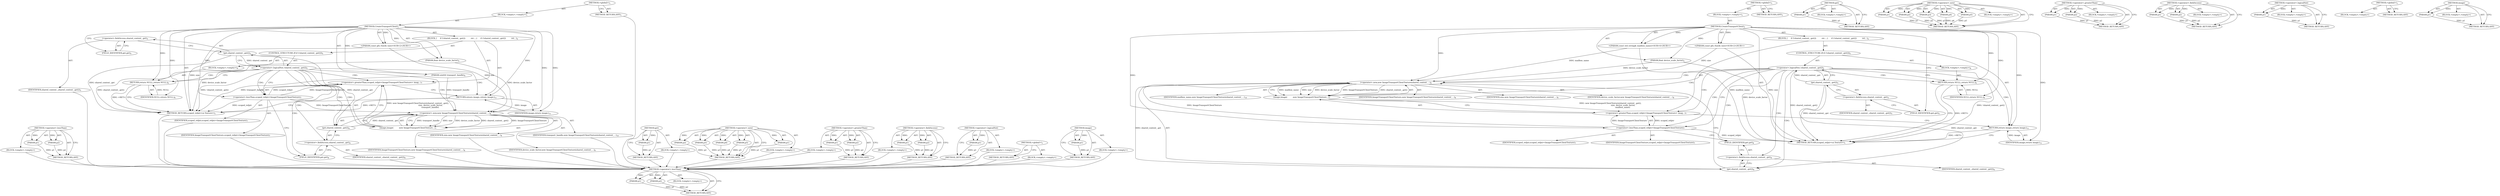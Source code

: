 digraph "image" {
vulnerable_81 [label=<(METHOD,&lt;operator&gt;.lessThan)>];
vulnerable_82 [label=<(PARAM,p1)>];
vulnerable_83 [label=<(PARAM,p2)>];
vulnerable_84 [label=<(BLOCK,&lt;empty&gt;,&lt;empty&gt;)>];
vulnerable_85 [label=<(METHOD_RETURN,ANY)>];
vulnerable_6 [label=<(METHOD,&lt;global&gt;)<SUB>1</SUB>>];
vulnerable_7 [label=<(BLOCK,&lt;empty&gt;,&lt;empty&gt;)<SUB>1</SUB>>];
vulnerable_8 [label=<(METHOD,CreateTransportClient)<SUB>1</SUB>>];
vulnerable_9 [label="<(PARAM,const gfx::Size&amp; size)<SUB>2</SUB>>"];
vulnerable_10 [label=<(PARAM,float device_scale_factor)<SUB>3</SUB>>];
vulnerable_11 [label=<(PARAM,uint64 transport_handle)<SUB>4</SUB>>];
vulnerable_12 [label=<(BLOCK,{
     if (!shared_context_.get())
         ret...,{
     if (!shared_context_.get())
         ret...)<SUB>4</SUB>>];
vulnerable_13 [label=<(CONTROL_STRUCTURE,IF,if (!shared_context_.get()))<SUB>5</SUB>>];
vulnerable_14 [label=<(&lt;operator&gt;.logicalNot,!shared_context_.get())<SUB>5</SUB>>];
vulnerable_15 [label=<(get,shared_context_.get())<SUB>5</SUB>>];
vulnerable_16 [label=<(&lt;operator&gt;.fieldAccess,shared_context_.get)<SUB>5</SUB>>];
vulnerable_17 [label=<(IDENTIFIER,shared_context_,shared_context_.get())<SUB>5</SUB>>];
vulnerable_18 [label=<(FIELD_IDENTIFIER,get,get)<SUB>5</SUB>>];
vulnerable_19 [label=<(BLOCK,&lt;empty&gt;,&lt;empty&gt;)<SUB>6</SUB>>];
vulnerable_20 [label=<(RETURN,return NULL;,return NULL;)<SUB>6</SUB>>];
vulnerable_21 [label=<(IDENTIFIER,NULL,return NULL;)<SUB>6</SUB>>];
vulnerable_22 [label=<(&lt;operator&gt;.greaterThan,scoped_refptr&lt;ImageTransportClientTexture&gt; imag...)<SUB>7</SUB>>];
vulnerable_23 [label=<(&lt;operator&gt;.lessThan,scoped_refptr&lt;ImageTransportClientTexture)<SUB>7</SUB>>];
vulnerable_24 [label=<(IDENTIFIER,scoped_refptr,scoped_refptr&lt;ImageTransportClientTexture)<SUB>7</SUB>>];
vulnerable_25 [label=<(IDENTIFIER,ImageTransportClientTexture,scoped_refptr&lt;ImageTransportClientTexture)<SUB>7</SUB>>];
vulnerable_26 [label=<(image,image(
         new ImageTransportClientTexture...)<SUB>7</SUB>>];
vulnerable_27 [label=<(&lt;operator&gt;.new,new ImageTransportClientTexture(shared_context_...)<SUB>8</SUB>>];
vulnerable_28 [label=<(IDENTIFIER,ImageTransportClientTexture,new ImageTransportClientTexture(shared_context_...)<SUB>8</SUB>>];
vulnerable_29 [label=<(get,shared_context_.get())<SUB>8</SUB>>];
vulnerable_30 [label=<(&lt;operator&gt;.fieldAccess,shared_context_.get)<SUB>8</SUB>>];
vulnerable_31 [label=<(IDENTIFIER,shared_context_,shared_context_.get())<SUB>8</SUB>>];
vulnerable_32 [label=<(FIELD_IDENTIFIER,get,get)<SUB>8</SUB>>];
vulnerable_33 [label=<(IDENTIFIER,size,new ImageTransportClientTexture(shared_context_...)<SUB>9</SUB>>];
vulnerable_34 [label=<(IDENTIFIER,device_scale_factor,new ImageTransportClientTexture(shared_context_...)<SUB>9</SUB>>];
vulnerable_35 [label=<(IDENTIFIER,transport_handle,new ImageTransportClientTexture(shared_context_...)<SUB>10</SUB>>];
vulnerable_36 [label=<(RETURN,return image;,return image;)<SUB>11</SUB>>];
vulnerable_37 [label=<(IDENTIFIER,image,return image;)<SUB>11</SUB>>];
vulnerable_38 [label=<(METHOD_RETURN,scoped_refptr&lt;ui.Texture&gt;)<SUB>1</SUB>>];
vulnerable_40 [label=<(METHOD_RETURN,ANY)<SUB>1</SUB>>];
vulnerable_67 [label=<(METHOD,get)>];
vulnerable_68 [label=<(PARAM,p1)>];
vulnerable_69 [label=<(BLOCK,&lt;empty&gt;,&lt;empty&gt;)>];
vulnerable_70 [label=<(METHOD_RETURN,ANY)>];
vulnerable_90 [label=<(METHOD,&lt;operator&gt;.new)>];
vulnerable_91 [label=<(PARAM,p1)>];
vulnerable_92 [label=<(PARAM,p2)>];
vulnerable_93 [label=<(PARAM,p3)>];
vulnerable_94 [label=<(PARAM,p4)>];
vulnerable_95 [label=<(PARAM,p5)>];
vulnerable_96 [label=<(BLOCK,&lt;empty&gt;,&lt;empty&gt;)>];
vulnerable_97 [label=<(METHOD_RETURN,ANY)>];
vulnerable_76 [label=<(METHOD,&lt;operator&gt;.greaterThan)>];
vulnerable_77 [label=<(PARAM,p1)>];
vulnerable_78 [label=<(PARAM,p2)>];
vulnerable_79 [label=<(BLOCK,&lt;empty&gt;,&lt;empty&gt;)>];
vulnerable_80 [label=<(METHOD_RETURN,ANY)>];
vulnerable_71 [label=<(METHOD,&lt;operator&gt;.fieldAccess)>];
vulnerable_72 [label=<(PARAM,p1)>];
vulnerable_73 [label=<(PARAM,p2)>];
vulnerable_74 [label=<(BLOCK,&lt;empty&gt;,&lt;empty&gt;)>];
vulnerable_75 [label=<(METHOD_RETURN,ANY)>];
vulnerable_63 [label=<(METHOD,&lt;operator&gt;.logicalNot)>];
vulnerable_64 [label=<(PARAM,p1)>];
vulnerable_65 [label=<(BLOCK,&lt;empty&gt;,&lt;empty&gt;)>];
vulnerable_66 [label=<(METHOD_RETURN,ANY)>];
vulnerable_57 [label=<(METHOD,&lt;global&gt;)<SUB>1</SUB>>];
vulnerable_58 [label=<(BLOCK,&lt;empty&gt;,&lt;empty&gt;)>];
vulnerable_59 [label=<(METHOD_RETURN,ANY)>];
vulnerable_86 [label=<(METHOD,image)>];
vulnerable_87 [label=<(PARAM,p1)>];
vulnerable_88 [label=<(BLOCK,&lt;empty&gt;,&lt;empty&gt;)>];
vulnerable_89 [label=<(METHOD_RETURN,ANY)>];
fixed_81 [label=<(METHOD,&lt;operator&gt;.lessThan)>];
fixed_82 [label=<(PARAM,p1)>];
fixed_83 [label=<(PARAM,p2)>];
fixed_84 [label=<(BLOCK,&lt;empty&gt;,&lt;empty&gt;)>];
fixed_85 [label=<(METHOD_RETURN,ANY)>];
fixed_6 [label=<(METHOD,&lt;global&gt;)<SUB>1</SUB>>];
fixed_7 [label=<(BLOCK,&lt;empty&gt;,&lt;empty&gt;)<SUB>1</SUB>>];
fixed_8 [label=<(METHOD,CreateTransportClient)<SUB>1</SUB>>];
fixed_9 [label="<(PARAM,const gfx::Size&amp; size)<SUB>2</SUB>>"];
fixed_10 [label=<(PARAM,float device_scale_factor)<SUB>3</SUB>>];
fixed_11 [label="<(PARAM,const std::string&amp; mailbox_name)<SUB>4</SUB>>"];
fixed_12 [label=<(BLOCK,{
     if (!shared_context_.get())
         ret...,{
     if (!shared_context_.get())
         ret...)<SUB>4</SUB>>];
fixed_13 [label=<(CONTROL_STRUCTURE,IF,if (!shared_context_.get()))<SUB>5</SUB>>];
fixed_14 [label=<(&lt;operator&gt;.logicalNot,!shared_context_.get())<SUB>5</SUB>>];
fixed_15 [label=<(get,shared_context_.get())<SUB>5</SUB>>];
fixed_16 [label=<(&lt;operator&gt;.fieldAccess,shared_context_.get)<SUB>5</SUB>>];
fixed_17 [label=<(IDENTIFIER,shared_context_,shared_context_.get())<SUB>5</SUB>>];
fixed_18 [label=<(FIELD_IDENTIFIER,get,get)<SUB>5</SUB>>];
fixed_19 [label=<(BLOCK,&lt;empty&gt;,&lt;empty&gt;)<SUB>6</SUB>>];
fixed_20 [label=<(RETURN,return NULL;,return NULL;)<SUB>6</SUB>>];
fixed_21 [label=<(IDENTIFIER,NULL,return NULL;)<SUB>6</SUB>>];
fixed_22 [label=<(&lt;operator&gt;.greaterThan,scoped_refptr&lt;ImageTransportClientTexture&gt; imag...)<SUB>7</SUB>>];
fixed_23 [label=<(&lt;operator&gt;.lessThan,scoped_refptr&lt;ImageTransportClientTexture)<SUB>7</SUB>>];
fixed_24 [label=<(IDENTIFIER,scoped_refptr,scoped_refptr&lt;ImageTransportClientTexture)<SUB>7</SUB>>];
fixed_25 [label=<(IDENTIFIER,ImageTransportClientTexture,scoped_refptr&lt;ImageTransportClientTexture)<SUB>7</SUB>>];
fixed_26 [label=<(image,image(
         new ImageTransportClientTexture...)<SUB>7</SUB>>];
fixed_27 [label=<(&lt;operator&gt;.new,new ImageTransportClientTexture(shared_context_...)<SUB>8</SUB>>];
fixed_28 [label=<(IDENTIFIER,ImageTransportClientTexture,new ImageTransportClientTexture(shared_context_...)<SUB>8</SUB>>];
fixed_29 [label=<(get,shared_context_.get())<SUB>8</SUB>>];
fixed_30 [label=<(&lt;operator&gt;.fieldAccess,shared_context_.get)<SUB>8</SUB>>];
fixed_31 [label=<(IDENTIFIER,shared_context_,shared_context_.get())<SUB>8</SUB>>];
fixed_32 [label=<(FIELD_IDENTIFIER,get,get)<SUB>8</SUB>>];
fixed_33 [label=<(IDENTIFIER,size,new ImageTransportClientTexture(shared_context_...)<SUB>9</SUB>>];
fixed_34 [label=<(IDENTIFIER,device_scale_factor,new ImageTransportClientTexture(shared_context_...)<SUB>9</SUB>>];
fixed_35 [label=<(IDENTIFIER,mailbox_name,new ImageTransportClientTexture(shared_context_...)<SUB>10</SUB>>];
fixed_36 [label=<(RETURN,return image;,return image;)<SUB>11</SUB>>];
fixed_37 [label=<(IDENTIFIER,image,return image;)<SUB>11</SUB>>];
fixed_38 [label=<(METHOD_RETURN,scoped_refptr&lt;ui.Texture&gt;)<SUB>1</SUB>>];
fixed_40 [label=<(METHOD_RETURN,ANY)<SUB>1</SUB>>];
fixed_67 [label=<(METHOD,get)>];
fixed_68 [label=<(PARAM,p1)>];
fixed_69 [label=<(BLOCK,&lt;empty&gt;,&lt;empty&gt;)>];
fixed_70 [label=<(METHOD_RETURN,ANY)>];
fixed_90 [label=<(METHOD,&lt;operator&gt;.new)>];
fixed_91 [label=<(PARAM,p1)>];
fixed_92 [label=<(PARAM,p2)>];
fixed_93 [label=<(PARAM,p3)>];
fixed_94 [label=<(PARAM,p4)>];
fixed_95 [label=<(PARAM,p5)>];
fixed_96 [label=<(BLOCK,&lt;empty&gt;,&lt;empty&gt;)>];
fixed_97 [label=<(METHOD_RETURN,ANY)>];
fixed_76 [label=<(METHOD,&lt;operator&gt;.greaterThan)>];
fixed_77 [label=<(PARAM,p1)>];
fixed_78 [label=<(PARAM,p2)>];
fixed_79 [label=<(BLOCK,&lt;empty&gt;,&lt;empty&gt;)>];
fixed_80 [label=<(METHOD_RETURN,ANY)>];
fixed_71 [label=<(METHOD,&lt;operator&gt;.fieldAccess)>];
fixed_72 [label=<(PARAM,p1)>];
fixed_73 [label=<(PARAM,p2)>];
fixed_74 [label=<(BLOCK,&lt;empty&gt;,&lt;empty&gt;)>];
fixed_75 [label=<(METHOD_RETURN,ANY)>];
fixed_63 [label=<(METHOD,&lt;operator&gt;.logicalNot)>];
fixed_64 [label=<(PARAM,p1)>];
fixed_65 [label=<(BLOCK,&lt;empty&gt;,&lt;empty&gt;)>];
fixed_66 [label=<(METHOD_RETURN,ANY)>];
fixed_57 [label=<(METHOD,&lt;global&gt;)<SUB>1</SUB>>];
fixed_58 [label=<(BLOCK,&lt;empty&gt;,&lt;empty&gt;)>];
fixed_59 [label=<(METHOD_RETURN,ANY)>];
fixed_86 [label=<(METHOD,image)>];
fixed_87 [label=<(PARAM,p1)>];
fixed_88 [label=<(BLOCK,&lt;empty&gt;,&lt;empty&gt;)>];
fixed_89 [label=<(METHOD_RETURN,ANY)>];
vulnerable_81 -> vulnerable_82  [key=0, label="AST: "];
vulnerable_81 -> vulnerable_82  [key=1, label="DDG: "];
vulnerable_81 -> vulnerable_84  [key=0, label="AST: "];
vulnerable_81 -> vulnerable_83  [key=0, label="AST: "];
vulnerable_81 -> vulnerable_83  [key=1, label="DDG: "];
vulnerable_81 -> vulnerable_85  [key=0, label="AST: "];
vulnerable_81 -> vulnerable_85  [key=1, label="CFG: "];
vulnerable_82 -> vulnerable_85  [key=0, label="DDG: p1"];
vulnerable_83 -> vulnerable_85  [key=0, label="DDG: p2"];
vulnerable_84 -> fixed_81  [key=0];
vulnerable_85 -> fixed_81  [key=0];
vulnerable_6 -> vulnerable_7  [key=0, label="AST: "];
vulnerable_6 -> vulnerable_40  [key=0, label="AST: "];
vulnerable_6 -> vulnerable_40  [key=1, label="CFG: "];
vulnerable_7 -> vulnerable_8  [key=0, label="AST: "];
vulnerable_8 -> vulnerable_9  [key=0, label="AST: "];
vulnerable_8 -> vulnerable_9  [key=1, label="DDG: "];
vulnerable_8 -> vulnerable_10  [key=0, label="AST: "];
vulnerable_8 -> vulnerable_10  [key=1, label="DDG: "];
vulnerable_8 -> vulnerable_11  [key=0, label="AST: "];
vulnerable_8 -> vulnerable_11  [key=1, label="DDG: "];
vulnerable_8 -> vulnerable_12  [key=0, label="AST: "];
vulnerable_8 -> vulnerable_38  [key=0, label="AST: "];
vulnerable_8 -> vulnerable_18  [key=0, label="CFG: "];
vulnerable_8 -> vulnerable_36  [key=0, label="DDG: "];
vulnerable_8 -> vulnerable_37  [key=0, label="DDG: "];
vulnerable_8 -> vulnerable_20  [key=0, label="DDG: "];
vulnerable_8 -> vulnerable_23  [key=0, label="DDG: "];
vulnerable_8 -> vulnerable_21  [key=0, label="DDG: "];
vulnerable_8 -> vulnerable_27  [key=0, label="DDG: "];
vulnerable_9 -> vulnerable_38  [key=0, label="DDG: size"];
vulnerable_9 -> vulnerable_27  [key=0, label="DDG: size"];
vulnerable_10 -> vulnerable_38  [key=0, label="DDG: device_scale_factor"];
vulnerable_10 -> vulnerable_27  [key=0, label="DDG: device_scale_factor"];
vulnerable_11 -> vulnerable_38  [key=0, label="DDG: transport_handle"];
vulnerable_11 -> vulnerable_27  [key=0, label="DDG: transport_handle"];
vulnerable_12 -> vulnerable_13  [key=0, label="AST: "];
vulnerable_12 -> vulnerable_22  [key=0, label="AST: "];
vulnerable_12 -> vulnerable_36  [key=0, label="AST: "];
vulnerable_13 -> vulnerable_14  [key=0, label="AST: "];
vulnerable_13 -> vulnerable_19  [key=0, label="AST: "];
vulnerable_14 -> vulnerable_15  [key=0, label="AST: "];
vulnerable_14 -> vulnerable_20  [key=0, label="CFG: "];
vulnerable_14 -> vulnerable_20  [key=1, label="CDG: "];
vulnerable_14 -> vulnerable_23  [key=0, label="CFG: "];
vulnerable_14 -> vulnerable_23  [key=1, label="CDG: "];
vulnerable_14 -> vulnerable_38  [key=0, label="DDG: shared_context_.get()"];
vulnerable_14 -> vulnerable_38  [key=1, label="DDG: !shared_context_.get()"];
vulnerable_14 -> vulnerable_30  [key=0, label="CDG: "];
vulnerable_14 -> vulnerable_29  [key=0, label="CDG: "];
vulnerable_14 -> vulnerable_32  [key=0, label="CDG: "];
vulnerable_14 -> vulnerable_26  [key=0, label="CDG: "];
vulnerable_14 -> vulnerable_36  [key=0, label="CDG: "];
vulnerable_14 -> vulnerable_22  [key=0, label="CDG: "];
vulnerable_14 -> vulnerable_27  [key=0, label="CDG: "];
vulnerable_15 -> vulnerable_16  [key=0, label="AST: "];
vulnerable_15 -> vulnerable_14  [key=0, label="CFG: "];
vulnerable_15 -> vulnerable_14  [key=1, label="DDG: shared_context_.get"];
vulnerable_15 -> vulnerable_38  [key=0, label="DDG: shared_context_.get"];
vulnerable_15 -> vulnerable_29  [key=0, label="DDG: shared_context_.get"];
vulnerable_16 -> vulnerable_17  [key=0, label="AST: "];
vulnerable_16 -> vulnerable_18  [key=0, label="AST: "];
vulnerable_16 -> vulnerable_15  [key=0, label="CFG: "];
vulnerable_17 -> fixed_81  [key=0];
vulnerable_18 -> vulnerable_16  [key=0, label="CFG: "];
vulnerable_19 -> vulnerable_20  [key=0, label="AST: "];
vulnerable_20 -> vulnerable_21  [key=0, label="AST: "];
vulnerable_20 -> vulnerable_38  [key=0, label="CFG: "];
vulnerable_20 -> vulnerable_38  [key=1, label="DDG: &lt;RET&gt;"];
vulnerable_21 -> vulnerable_20  [key=0, label="DDG: NULL"];
vulnerable_22 -> vulnerable_23  [key=0, label="AST: "];
vulnerable_22 -> vulnerable_26  [key=0, label="AST: "];
vulnerable_22 -> vulnerable_36  [key=0, label="CFG: "];
vulnerable_23 -> vulnerable_24  [key=0, label="AST: "];
vulnerable_23 -> vulnerable_25  [key=0, label="AST: "];
vulnerable_23 -> vulnerable_32  [key=0, label="CFG: "];
vulnerable_23 -> vulnerable_38  [key=0, label="DDG: scoped_refptr"];
vulnerable_23 -> vulnerable_22  [key=0, label="DDG: scoped_refptr"];
vulnerable_23 -> vulnerable_22  [key=1, label="DDG: ImageTransportClientTexture"];
vulnerable_23 -> vulnerable_27  [key=0, label="DDG: ImageTransportClientTexture"];
vulnerable_24 -> fixed_81  [key=0];
vulnerable_25 -> fixed_81  [key=0];
vulnerable_26 -> vulnerable_27  [key=0, label="AST: "];
vulnerable_26 -> vulnerable_22  [key=0, label="CFG: "];
vulnerable_26 -> vulnerable_22  [key=1, label="DDG: new ImageTransportClientTexture(shared_context_.get(),
                                         size, device_scale_factor,
                                        transport_handle)"];
vulnerable_27 -> vulnerable_28  [key=0, label="AST: "];
vulnerable_27 -> vulnerable_29  [key=0, label="AST: "];
vulnerable_27 -> vulnerable_33  [key=0, label="AST: "];
vulnerable_27 -> vulnerable_34  [key=0, label="AST: "];
vulnerable_27 -> vulnerable_35  [key=0, label="AST: "];
vulnerable_27 -> vulnerable_26  [key=0, label="CFG: "];
vulnerable_27 -> vulnerable_26  [key=1, label="DDG: transport_handle"];
vulnerable_27 -> vulnerable_26  [key=2, label="DDG: size"];
vulnerable_27 -> vulnerable_26  [key=3, label="DDG: device_scale_factor"];
vulnerable_27 -> vulnerable_26  [key=4, label="DDG: ImageTransportClientTexture"];
vulnerable_27 -> vulnerable_26  [key=5, label="DDG: shared_context_.get()"];
vulnerable_28 -> fixed_81  [key=0];
vulnerable_29 -> vulnerable_30  [key=0, label="AST: "];
vulnerable_29 -> vulnerable_27  [key=0, label="CFG: "];
vulnerable_29 -> vulnerable_27  [key=1, label="DDG: shared_context_.get"];
vulnerable_30 -> vulnerable_31  [key=0, label="AST: "];
vulnerable_30 -> vulnerable_32  [key=0, label="AST: "];
vulnerable_30 -> vulnerable_29  [key=0, label="CFG: "];
vulnerable_31 -> fixed_81  [key=0];
vulnerable_32 -> vulnerable_30  [key=0, label="CFG: "];
vulnerable_33 -> fixed_81  [key=0];
vulnerable_34 -> fixed_81  [key=0];
vulnerable_35 -> fixed_81  [key=0];
vulnerable_36 -> vulnerable_37  [key=0, label="AST: "];
vulnerable_36 -> vulnerable_38  [key=0, label="CFG: "];
vulnerable_36 -> vulnerable_38  [key=1, label="DDG: &lt;RET&gt;"];
vulnerable_37 -> vulnerable_36  [key=0, label="DDG: image"];
vulnerable_38 -> fixed_81  [key=0];
vulnerable_40 -> fixed_81  [key=0];
vulnerable_67 -> vulnerable_68  [key=0, label="AST: "];
vulnerable_67 -> vulnerable_68  [key=1, label="DDG: "];
vulnerable_67 -> vulnerable_69  [key=0, label="AST: "];
vulnerable_67 -> vulnerable_70  [key=0, label="AST: "];
vulnerable_67 -> vulnerable_70  [key=1, label="CFG: "];
vulnerable_68 -> vulnerable_70  [key=0, label="DDG: p1"];
vulnerable_69 -> fixed_81  [key=0];
vulnerable_70 -> fixed_81  [key=0];
vulnerable_90 -> vulnerable_91  [key=0, label="AST: "];
vulnerable_90 -> vulnerable_91  [key=1, label="DDG: "];
vulnerable_90 -> vulnerable_96  [key=0, label="AST: "];
vulnerable_90 -> vulnerable_92  [key=0, label="AST: "];
vulnerable_90 -> vulnerable_92  [key=1, label="DDG: "];
vulnerable_90 -> vulnerable_97  [key=0, label="AST: "];
vulnerable_90 -> vulnerable_97  [key=1, label="CFG: "];
vulnerable_90 -> vulnerable_93  [key=0, label="AST: "];
vulnerable_90 -> vulnerable_93  [key=1, label="DDG: "];
vulnerable_90 -> vulnerable_94  [key=0, label="AST: "];
vulnerable_90 -> vulnerable_94  [key=1, label="DDG: "];
vulnerable_90 -> vulnerable_95  [key=0, label="AST: "];
vulnerable_90 -> vulnerable_95  [key=1, label="DDG: "];
vulnerable_91 -> vulnerable_97  [key=0, label="DDG: p1"];
vulnerable_92 -> vulnerable_97  [key=0, label="DDG: p2"];
vulnerable_93 -> vulnerable_97  [key=0, label="DDG: p3"];
vulnerable_94 -> vulnerable_97  [key=0, label="DDG: p4"];
vulnerable_95 -> vulnerable_97  [key=0, label="DDG: p5"];
vulnerable_96 -> fixed_81  [key=0];
vulnerable_97 -> fixed_81  [key=0];
vulnerable_76 -> vulnerable_77  [key=0, label="AST: "];
vulnerable_76 -> vulnerable_77  [key=1, label="DDG: "];
vulnerable_76 -> vulnerable_79  [key=0, label="AST: "];
vulnerable_76 -> vulnerable_78  [key=0, label="AST: "];
vulnerable_76 -> vulnerable_78  [key=1, label="DDG: "];
vulnerable_76 -> vulnerable_80  [key=0, label="AST: "];
vulnerable_76 -> vulnerable_80  [key=1, label="CFG: "];
vulnerable_77 -> vulnerable_80  [key=0, label="DDG: p1"];
vulnerable_78 -> vulnerable_80  [key=0, label="DDG: p2"];
vulnerable_79 -> fixed_81  [key=0];
vulnerable_80 -> fixed_81  [key=0];
vulnerable_71 -> vulnerable_72  [key=0, label="AST: "];
vulnerable_71 -> vulnerable_72  [key=1, label="DDG: "];
vulnerable_71 -> vulnerable_74  [key=0, label="AST: "];
vulnerable_71 -> vulnerable_73  [key=0, label="AST: "];
vulnerable_71 -> vulnerable_73  [key=1, label="DDG: "];
vulnerable_71 -> vulnerable_75  [key=0, label="AST: "];
vulnerable_71 -> vulnerable_75  [key=1, label="CFG: "];
vulnerable_72 -> vulnerable_75  [key=0, label="DDG: p1"];
vulnerable_73 -> vulnerable_75  [key=0, label="DDG: p2"];
vulnerable_74 -> fixed_81  [key=0];
vulnerable_75 -> fixed_81  [key=0];
vulnerable_63 -> vulnerable_64  [key=0, label="AST: "];
vulnerable_63 -> vulnerable_64  [key=1, label="DDG: "];
vulnerable_63 -> vulnerable_65  [key=0, label="AST: "];
vulnerable_63 -> vulnerable_66  [key=0, label="AST: "];
vulnerable_63 -> vulnerable_66  [key=1, label="CFG: "];
vulnerable_64 -> vulnerable_66  [key=0, label="DDG: p1"];
vulnerable_65 -> fixed_81  [key=0];
vulnerable_66 -> fixed_81  [key=0];
vulnerable_57 -> vulnerable_58  [key=0, label="AST: "];
vulnerable_57 -> vulnerable_59  [key=0, label="AST: "];
vulnerable_57 -> vulnerable_59  [key=1, label="CFG: "];
vulnerable_58 -> fixed_81  [key=0];
vulnerable_59 -> fixed_81  [key=0];
vulnerable_86 -> vulnerable_87  [key=0, label="AST: "];
vulnerable_86 -> vulnerable_87  [key=1, label="DDG: "];
vulnerable_86 -> vulnerable_88  [key=0, label="AST: "];
vulnerable_86 -> vulnerable_89  [key=0, label="AST: "];
vulnerable_86 -> vulnerable_89  [key=1, label="CFG: "];
vulnerable_87 -> vulnerable_89  [key=0, label="DDG: p1"];
vulnerable_88 -> fixed_81  [key=0];
vulnerable_89 -> fixed_81  [key=0];
fixed_81 -> fixed_82  [key=0, label="AST: "];
fixed_81 -> fixed_82  [key=1, label="DDG: "];
fixed_81 -> fixed_84  [key=0, label="AST: "];
fixed_81 -> fixed_83  [key=0, label="AST: "];
fixed_81 -> fixed_83  [key=1, label="DDG: "];
fixed_81 -> fixed_85  [key=0, label="AST: "];
fixed_81 -> fixed_85  [key=1, label="CFG: "];
fixed_82 -> fixed_85  [key=0, label="DDG: p1"];
fixed_83 -> fixed_85  [key=0, label="DDG: p2"];
fixed_6 -> fixed_7  [key=0, label="AST: "];
fixed_6 -> fixed_40  [key=0, label="AST: "];
fixed_6 -> fixed_40  [key=1, label="CFG: "];
fixed_7 -> fixed_8  [key=0, label="AST: "];
fixed_8 -> fixed_9  [key=0, label="AST: "];
fixed_8 -> fixed_9  [key=1, label="DDG: "];
fixed_8 -> fixed_10  [key=0, label="AST: "];
fixed_8 -> fixed_10  [key=1, label="DDG: "];
fixed_8 -> fixed_11  [key=0, label="AST: "];
fixed_8 -> fixed_11  [key=1, label="DDG: "];
fixed_8 -> fixed_12  [key=0, label="AST: "];
fixed_8 -> fixed_38  [key=0, label="AST: "];
fixed_8 -> fixed_18  [key=0, label="CFG: "];
fixed_8 -> fixed_36  [key=0, label="DDG: "];
fixed_8 -> fixed_37  [key=0, label="DDG: "];
fixed_8 -> fixed_20  [key=0, label="DDG: "];
fixed_8 -> fixed_23  [key=0, label="DDG: "];
fixed_8 -> fixed_21  [key=0, label="DDG: "];
fixed_8 -> fixed_27  [key=0, label="DDG: "];
fixed_9 -> fixed_38  [key=0, label="DDG: size"];
fixed_9 -> fixed_27  [key=0, label="DDG: size"];
fixed_10 -> fixed_38  [key=0, label="DDG: device_scale_factor"];
fixed_10 -> fixed_27  [key=0, label="DDG: device_scale_factor"];
fixed_11 -> fixed_38  [key=0, label="DDG: mailbox_name"];
fixed_11 -> fixed_27  [key=0, label="DDG: mailbox_name"];
fixed_12 -> fixed_13  [key=0, label="AST: "];
fixed_12 -> fixed_22  [key=0, label="AST: "];
fixed_12 -> fixed_36  [key=0, label="AST: "];
fixed_13 -> fixed_14  [key=0, label="AST: "];
fixed_13 -> fixed_19  [key=0, label="AST: "];
fixed_14 -> fixed_15  [key=0, label="AST: "];
fixed_14 -> fixed_20  [key=0, label="CFG: "];
fixed_14 -> fixed_20  [key=1, label="CDG: "];
fixed_14 -> fixed_23  [key=0, label="CFG: "];
fixed_14 -> fixed_23  [key=1, label="CDG: "];
fixed_14 -> fixed_38  [key=0, label="DDG: shared_context_.get()"];
fixed_14 -> fixed_38  [key=1, label="DDG: !shared_context_.get()"];
fixed_14 -> fixed_30  [key=0, label="CDG: "];
fixed_14 -> fixed_29  [key=0, label="CDG: "];
fixed_14 -> fixed_32  [key=0, label="CDG: "];
fixed_14 -> fixed_26  [key=0, label="CDG: "];
fixed_14 -> fixed_36  [key=0, label="CDG: "];
fixed_14 -> fixed_22  [key=0, label="CDG: "];
fixed_14 -> fixed_27  [key=0, label="CDG: "];
fixed_15 -> fixed_16  [key=0, label="AST: "];
fixed_15 -> fixed_14  [key=0, label="CFG: "];
fixed_15 -> fixed_14  [key=1, label="DDG: shared_context_.get"];
fixed_15 -> fixed_38  [key=0, label="DDG: shared_context_.get"];
fixed_15 -> fixed_29  [key=0, label="DDG: shared_context_.get"];
fixed_16 -> fixed_17  [key=0, label="AST: "];
fixed_16 -> fixed_18  [key=0, label="AST: "];
fixed_16 -> fixed_15  [key=0, label="CFG: "];
fixed_18 -> fixed_16  [key=0, label="CFG: "];
fixed_19 -> fixed_20  [key=0, label="AST: "];
fixed_20 -> fixed_21  [key=0, label="AST: "];
fixed_20 -> fixed_38  [key=0, label="CFG: "];
fixed_20 -> fixed_38  [key=1, label="DDG: &lt;RET&gt;"];
fixed_21 -> fixed_20  [key=0, label="DDG: NULL"];
fixed_22 -> fixed_23  [key=0, label="AST: "];
fixed_22 -> fixed_26  [key=0, label="AST: "];
fixed_22 -> fixed_36  [key=0, label="CFG: "];
fixed_23 -> fixed_24  [key=0, label="AST: "];
fixed_23 -> fixed_25  [key=0, label="AST: "];
fixed_23 -> fixed_32  [key=0, label="CFG: "];
fixed_23 -> fixed_38  [key=0, label="DDG: scoped_refptr"];
fixed_23 -> fixed_22  [key=0, label="DDG: scoped_refptr"];
fixed_23 -> fixed_22  [key=1, label="DDG: ImageTransportClientTexture"];
fixed_23 -> fixed_27  [key=0, label="DDG: ImageTransportClientTexture"];
fixed_26 -> fixed_27  [key=0, label="AST: "];
fixed_26 -> fixed_22  [key=0, label="CFG: "];
fixed_26 -> fixed_22  [key=1, label="DDG: new ImageTransportClientTexture(shared_context_.get(),
                                         size, device_scale_factor,
                                        mailbox_name)"];
fixed_27 -> fixed_28  [key=0, label="AST: "];
fixed_27 -> fixed_29  [key=0, label="AST: "];
fixed_27 -> fixed_33  [key=0, label="AST: "];
fixed_27 -> fixed_34  [key=0, label="AST: "];
fixed_27 -> fixed_35  [key=0, label="AST: "];
fixed_27 -> fixed_26  [key=0, label="CFG: "];
fixed_27 -> fixed_26  [key=1, label="DDG: mailbox_name"];
fixed_27 -> fixed_26  [key=2, label="DDG: size"];
fixed_27 -> fixed_26  [key=3, label="DDG: device_scale_factor"];
fixed_27 -> fixed_26  [key=4, label="DDG: ImageTransportClientTexture"];
fixed_27 -> fixed_26  [key=5, label="DDG: shared_context_.get()"];
fixed_29 -> fixed_30  [key=0, label="AST: "];
fixed_29 -> fixed_27  [key=0, label="CFG: "];
fixed_29 -> fixed_27  [key=1, label="DDG: shared_context_.get"];
fixed_30 -> fixed_31  [key=0, label="AST: "];
fixed_30 -> fixed_32  [key=0, label="AST: "];
fixed_30 -> fixed_29  [key=0, label="CFG: "];
fixed_32 -> fixed_30  [key=0, label="CFG: "];
fixed_36 -> fixed_37  [key=0, label="AST: "];
fixed_36 -> fixed_38  [key=0, label="CFG: "];
fixed_36 -> fixed_38  [key=1, label="DDG: &lt;RET&gt;"];
fixed_37 -> fixed_36  [key=0, label="DDG: image"];
fixed_67 -> fixed_68  [key=0, label="AST: "];
fixed_67 -> fixed_68  [key=1, label="DDG: "];
fixed_67 -> fixed_69  [key=0, label="AST: "];
fixed_67 -> fixed_70  [key=0, label="AST: "];
fixed_67 -> fixed_70  [key=1, label="CFG: "];
fixed_68 -> fixed_70  [key=0, label="DDG: p1"];
fixed_90 -> fixed_91  [key=0, label="AST: "];
fixed_90 -> fixed_91  [key=1, label="DDG: "];
fixed_90 -> fixed_96  [key=0, label="AST: "];
fixed_90 -> fixed_92  [key=0, label="AST: "];
fixed_90 -> fixed_92  [key=1, label="DDG: "];
fixed_90 -> fixed_97  [key=0, label="AST: "];
fixed_90 -> fixed_97  [key=1, label="CFG: "];
fixed_90 -> fixed_93  [key=0, label="AST: "];
fixed_90 -> fixed_93  [key=1, label="DDG: "];
fixed_90 -> fixed_94  [key=0, label="AST: "];
fixed_90 -> fixed_94  [key=1, label="DDG: "];
fixed_90 -> fixed_95  [key=0, label="AST: "];
fixed_90 -> fixed_95  [key=1, label="DDG: "];
fixed_91 -> fixed_97  [key=0, label="DDG: p1"];
fixed_92 -> fixed_97  [key=0, label="DDG: p2"];
fixed_93 -> fixed_97  [key=0, label="DDG: p3"];
fixed_94 -> fixed_97  [key=0, label="DDG: p4"];
fixed_95 -> fixed_97  [key=0, label="DDG: p5"];
fixed_76 -> fixed_77  [key=0, label="AST: "];
fixed_76 -> fixed_77  [key=1, label="DDG: "];
fixed_76 -> fixed_79  [key=0, label="AST: "];
fixed_76 -> fixed_78  [key=0, label="AST: "];
fixed_76 -> fixed_78  [key=1, label="DDG: "];
fixed_76 -> fixed_80  [key=0, label="AST: "];
fixed_76 -> fixed_80  [key=1, label="CFG: "];
fixed_77 -> fixed_80  [key=0, label="DDG: p1"];
fixed_78 -> fixed_80  [key=0, label="DDG: p2"];
fixed_71 -> fixed_72  [key=0, label="AST: "];
fixed_71 -> fixed_72  [key=1, label="DDG: "];
fixed_71 -> fixed_74  [key=0, label="AST: "];
fixed_71 -> fixed_73  [key=0, label="AST: "];
fixed_71 -> fixed_73  [key=1, label="DDG: "];
fixed_71 -> fixed_75  [key=0, label="AST: "];
fixed_71 -> fixed_75  [key=1, label="CFG: "];
fixed_72 -> fixed_75  [key=0, label="DDG: p1"];
fixed_73 -> fixed_75  [key=0, label="DDG: p2"];
fixed_63 -> fixed_64  [key=0, label="AST: "];
fixed_63 -> fixed_64  [key=1, label="DDG: "];
fixed_63 -> fixed_65  [key=0, label="AST: "];
fixed_63 -> fixed_66  [key=0, label="AST: "];
fixed_63 -> fixed_66  [key=1, label="CFG: "];
fixed_64 -> fixed_66  [key=0, label="DDG: p1"];
fixed_57 -> fixed_58  [key=0, label="AST: "];
fixed_57 -> fixed_59  [key=0, label="AST: "];
fixed_57 -> fixed_59  [key=1, label="CFG: "];
fixed_86 -> fixed_87  [key=0, label="AST: "];
fixed_86 -> fixed_87  [key=1, label="DDG: "];
fixed_86 -> fixed_88  [key=0, label="AST: "];
fixed_86 -> fixed_89  [key=0, label="AST: "];
fixed_86 -> fixed_89  [key=1, label="CFG: "];
fixed_87 -> fixed_89  [key=0, label="DDG: p1"];
}

